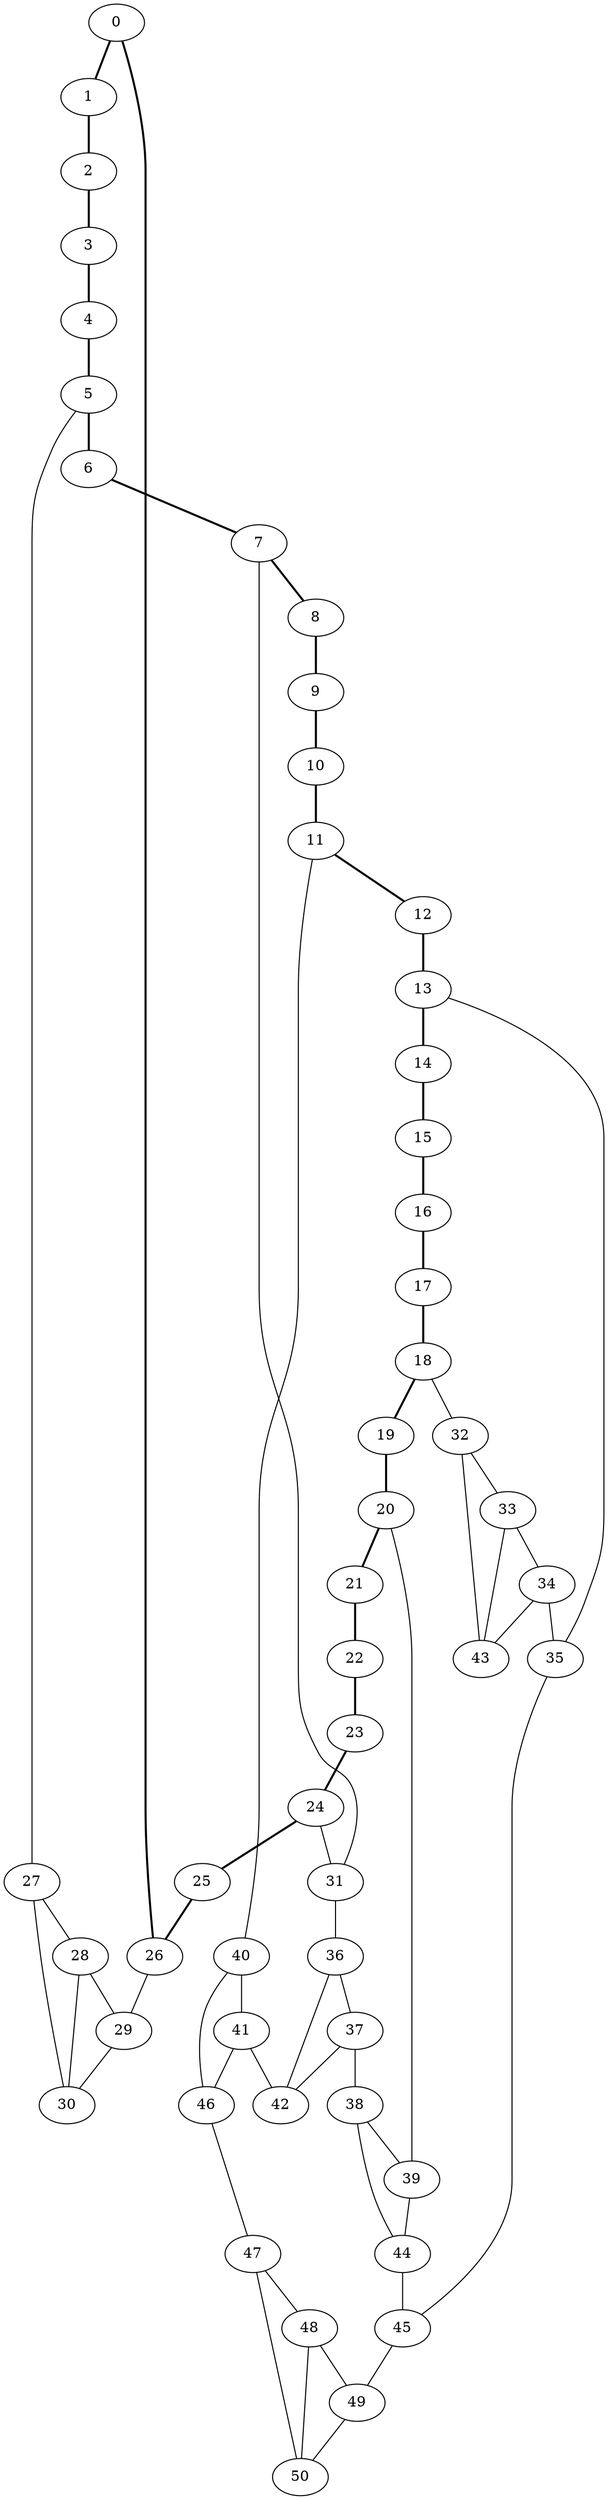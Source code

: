 //Inside of this graph isn't 3-connected
graph G {
0 [ pos = " 4.50,0.00!" ];
0 -- 1[style=bold];
0 -- 26[style=bold];
1 [ pos = " 4.38,1.04!" ];
1 -- 2[style=bold];
2 [ pos = " 4.02,2.02!" ];
2 -- 3[style=bold];
3 [ pos = " 3.45,2.89!" ];
3 -- 4[style=bold];
4 [ pos = " 2.69,3.61!" ];
4 -- 5[style=bold];
5 [ pos = " 1.78,4.13!" ];
5 -- 6[style=bold];
5 -- 27;
6 [ pos = " 0.78,4.43!" ];
6 -- 7[style=bold];
7 [ pos = " -0.26,4.49!" ];
7 -- 8[style=bold];
7 -- 31;
8 [ pos = " -1.29,4.31!" ];
8 -- 9[style=bold];
9 [ pos = " -2.25,3.90!" ];
9 -- 10[style=bold];
10 [ pos = " -3.09,3.27!" ];
10 -- 11[style=bold];
11 [ pos = " -3.76,2.47!" ];
11 -- 12[style=bold];
11 -- 40;
12 [ pos = " -4.23,1.54!" ];
12 -- 13[style=bold];
13 [ pos = " -4.47,0.52!" ];
13 -- 14[style=bold];
13 -- 35;
14 [ pos = " -4.47,-0.52!" ];
14 -- 15[style=bold];
15 [ pos = " -4.23,-1.54!" ];
15 -- 16[style=bold];
16 [ pos = " -3.76,-2.47!" ];
16 -- 17[style=bold];
17 [ pos = " -3.09,-3.27!" ];
17 -- 18[style=bold];
18 [ pos = " -2.25,-3.90!" ];
18 -- 19[style=bold];
18 -- 32;
19 [ pos = " -1.29,-4.31!" ];
19 -- 20[style=bold];
20 [ pos = " -0.26,-4.49!" ];
20 -- 21[style=bold];
20 -- 39;
21 [ pos = " 0.78,-4.43!" ];
21 -- 22[style=bold];
22 [ pos = " 1.78,-4.13!" ];
22 -- 23[style=bold];
23 [ pos = " 2.69,-3.61!" ];
23 -- 24[style=bold];
24 [ pos = " 3.45,-2.89!" ];
24 -- 25[style=bold];
24 -- 31;
25 [ pos = " 4.02,-2.02!" ];
25 -- 26[style=bold];
26 [ pos = " 4.38,-1.04!" ];
26 -- 29;
27 -- 28;
27 -- 30;
28 -- 29;
28 -- 30;
29 -- 30;
31 -- 36;
32 -- 33;
32 -- 43;
33 -- 34;
33 -- 43;
34 -- 35;
34 -- 43;
35 -- 45;
36 -- 37;
36 -- 42;
37 -- 38;
37 -- 42;
38 -- 39;
38 -- 44;
39 -- 44;
40 -- 41;
40 -- 46;
41 -- 42;
41 -- 46;
44 -- 45;
45 -- 49;
46 -- 47;
47 -- 48;
47 -- 50;
48 -- 49;
48 -- 50;
49 -- 50;
}
